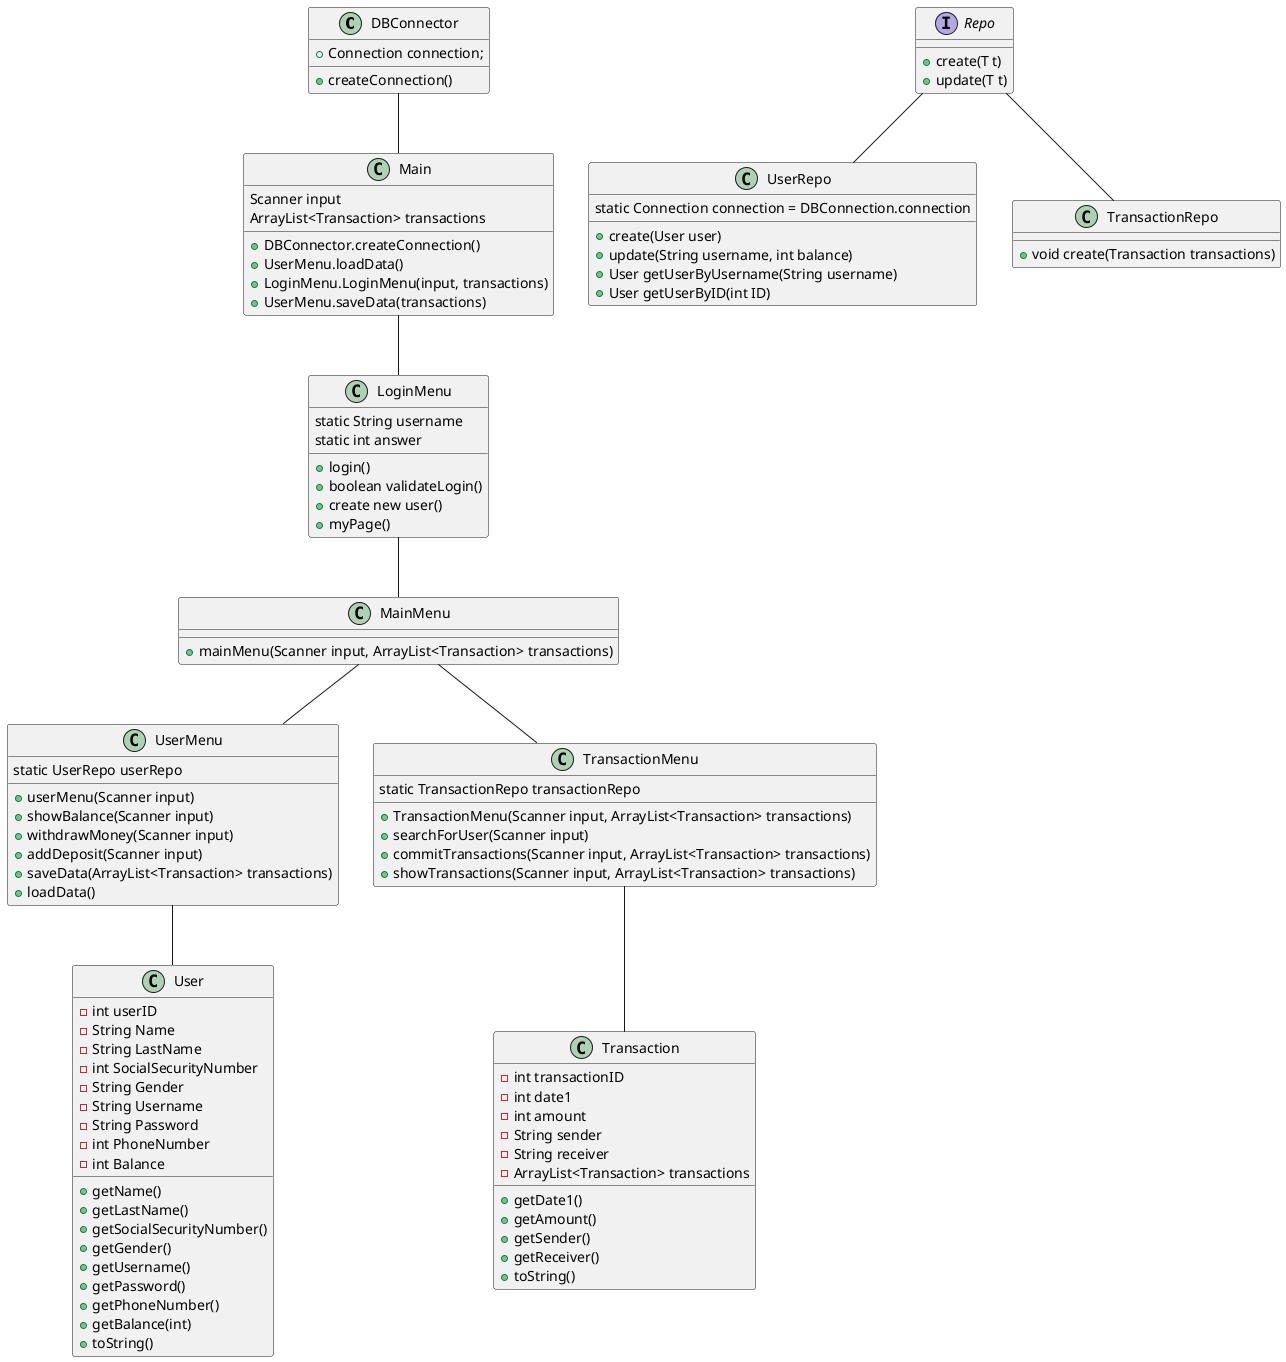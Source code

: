 @startuml

DBConnector -- Main
Main -- LoginMenu
LoginMenu -- MainMenu
MainMenu -- UserMenu
MainMenu -- TransactionMenu
UserMenu -- User
TransactionMenu -- Transaction
Repo -- UserRepo
Repo -- TransactionRepo

class DBConnector {
+ Connection connection;
+ createConnection()
}

class LoginMenu{
 static String username
 static int answer

+ login()
+ boolean validateLogin()
+ create new user()
+ myPage()

}

class Main{
Scanner input
ArrayList<Transaction> transactions

+ DBConnector.createConnection()
+ UserMenu.loadData()
+ LoginMenu.LoginMenu(input, transactions)
+ UserMenu.saveData(transactions)
}

class MainMenu {
+ mainMenu(Scanner input, ArrayList<Transaction> transactions)
}

class UserMenu{
static UserRepo userRepo

+ userMenu(Scanner input)
+ showBalance(Scanner input)
+ withdrawMoney(Scanner input)
+ addDeposit(Scanner input)
+ saveData(ArrayList<Transaction> transactions)
+ loadData()
}

class TransactionMenu{
static TransactionRepo transactionRepo

+ TransactionMenu(Scanner input, ArrayList<Transaction> transactions)
+ searchForUser(Scanner input)
+ commitTransactions(Scanner input, ArrayList<Transaction> transactions)
+ showTransactions(Scanner input, ArrayList<Transaction> transactions)
}

class User{
- int userID
- String Name
- String LastName
- int SocialSecurityNumber
- String Gender
- String Username
- String Password
- int PhoneNumber
- int Balance

+ getName()
+ getLastName()
+ getSocialSecurityNumber()
+ getGender()
+ getUsername()
+ getPassword()
+ getPhoneNumber()
+ getBalance(int)
+ toString()
}
class Transaction {
- int transactionID
- int date1
- int amount
- String sender
- String receiver
- ArrayList<Transaction> transactions


+ getDate1()
+ getAmount()
+ getSender()
+ getReceiver()
+ toString()
}

interface Repo {
+ create(T t)
+ update(T t)
}
class UserRepo {
static Connection connection = DBConnection.connection

+ create(User user)
+ update(String username, int balance)
+ User getUserByUsername(String username)
+ User getUserByID(int ID)

}
class TransactionRepo {
+ void create(Transaction transactions)
}

@enduml